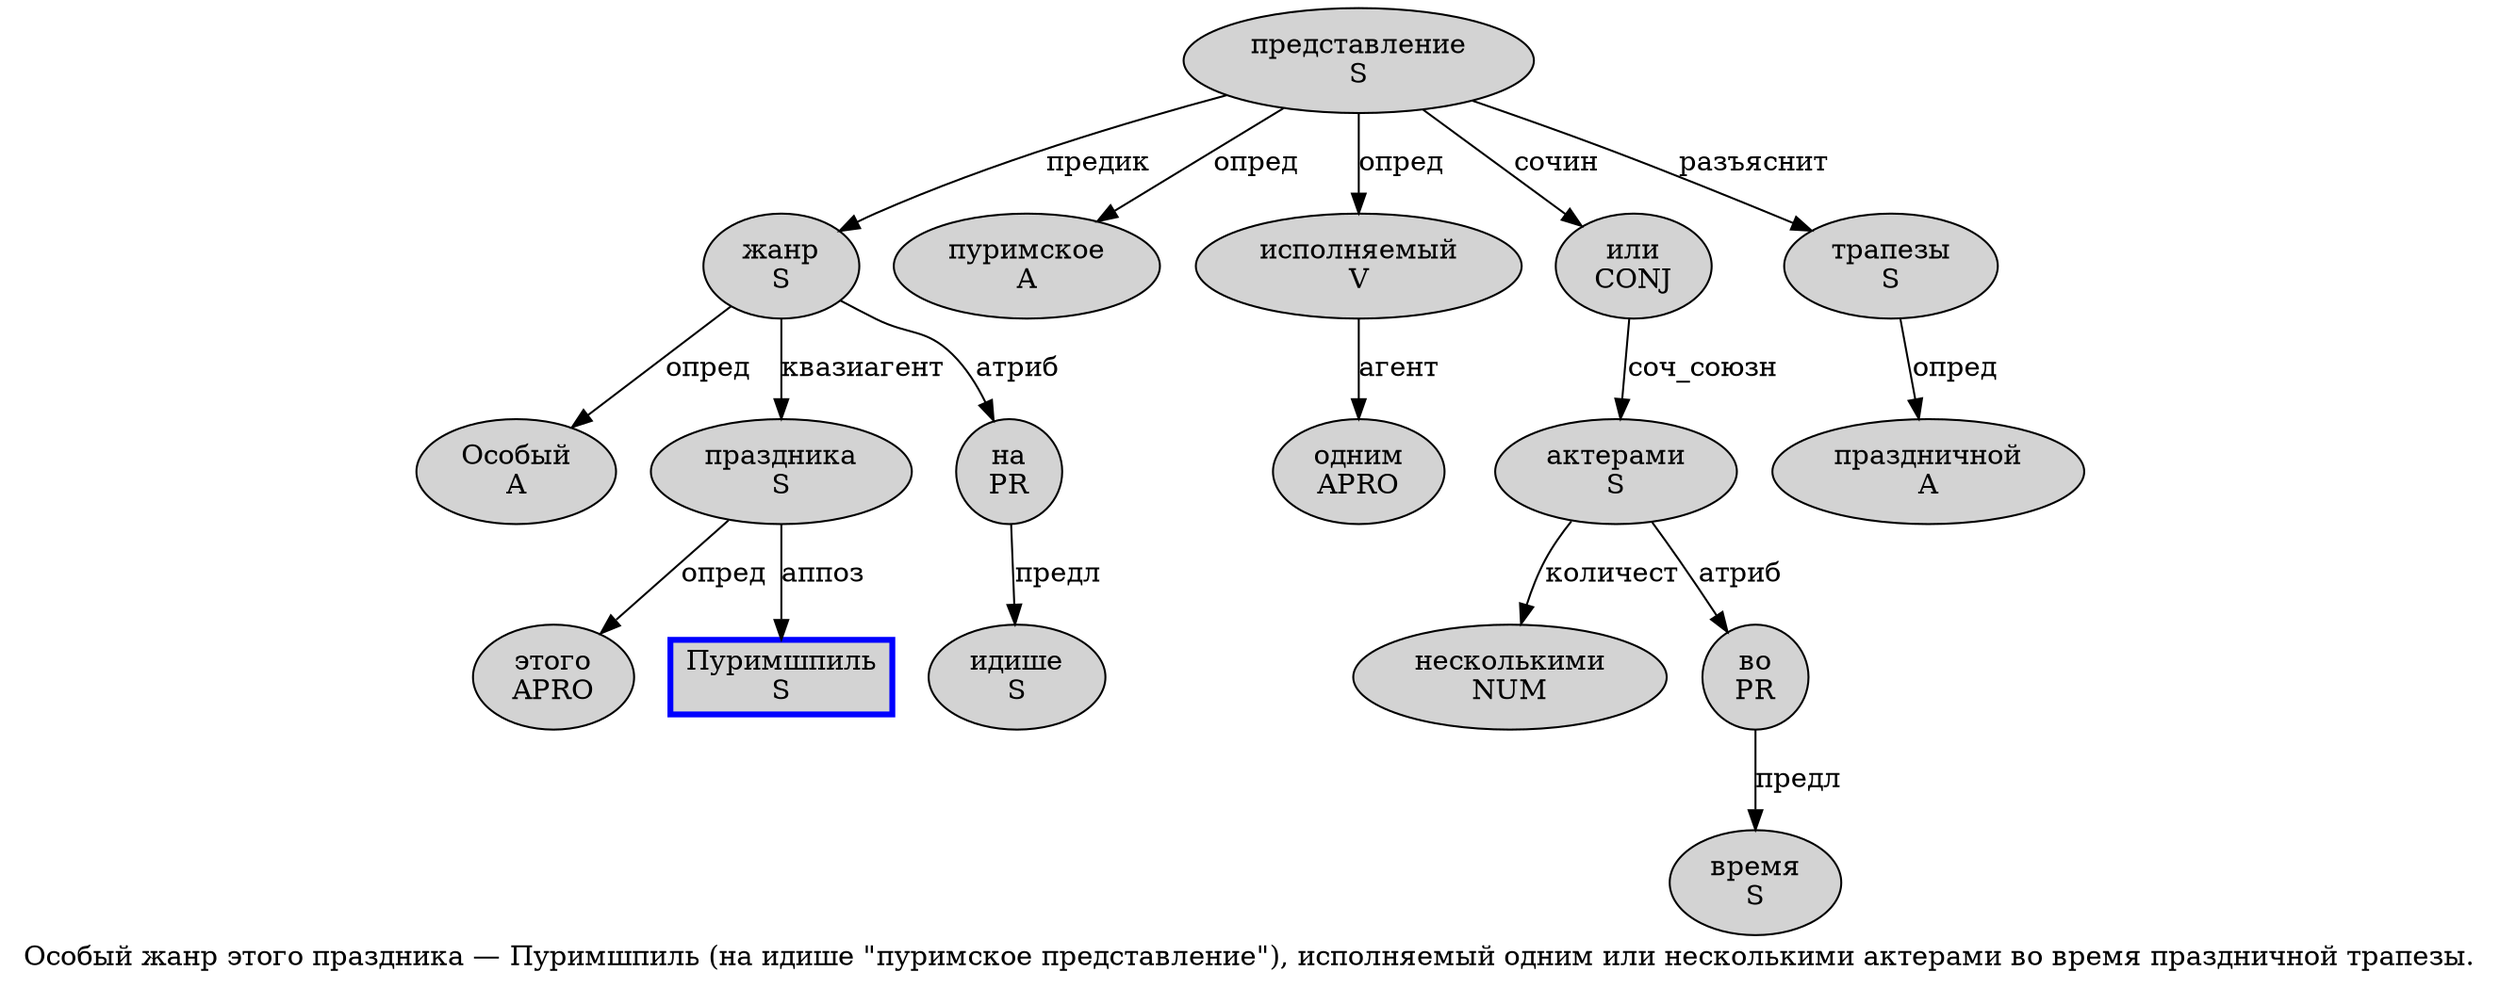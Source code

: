 digraph SENTENCE_426 {
	graph [label="Особый жанр этого праздника — Пуримшпиль (на идишe \"пуримское представление\"), исполняемый одним или несколькими актерами во время праздничной трапезы."]
	node [style=filled]
		0 [label="Особый
A" color="" fillcolor=lightgray penwidth=1 shape=ellipse]
		1 [label="жанр
S" color="" fillcolor=lightgray penwidth=1 shape=ellipse]
		2 [label="этого
APRO" color="" fillcolor=lightgray penwidth=1 shape=ellipse]
		3 [label="праздника
S" color="" fillcolor=lightgray penwidth=1 shape=ellipse]
		5 [label="Пуримшпиль
S" color=blue fillcolor=lightgray penwidth=3 shape=box]
		7 [label="на
PR" color="" fillcolor=lightgray penwidth=1 shape=ellipse]
		8 [label="идишe
S" color="" fillcolor=lightgray penwidth=1 shape=ellipse]
		10 [label="пуримское
A" color="" fillcolor=lightgray penwidth=1 shape=ellipse]
		11 [label="представление
S" color="" fillcolor=lightgray penwidth=1 shape=ellipse]
		15 [label="исполняемый
V" color="" fillcolor=lightgray penwidth=1 shape=ellipse]
		16 [label="одним
APRO" color="" fillcolor=lightgray penwidth=1 shape=ellipse]
		17 [label="или
CONJ" color="" fillcolor=lightgray penwidth=1 shape=ellipse]
		18 [label="несколькими
NUM" color="" fillcolor=lightgray penwidth=1 shape=ellipse]
		19 [label="актерами
S" color="" fillcolor=lightgray penwidth=1 shape=ellipse]
		20 [label="во
PR" color="" fillcolor=lightgray penwidth=1 shape=ellipse]
		21 [label="время
S" color="" fillcolor=lightgray penwidth=1 shape=ellipse]
		22 [label="праздничной
A" color="" fillcolor=lightgray penwidth=1 shape=ellipse]
		23 [label="трапезы
S" color="" fillcolor=lightgray penwidth=1 shape=ellipse]
			1 -> 0 [label="опред"]
			1 -> 3 [label="квазиагент"]
			1 -> 7 [label="атриб"]
			15 -> 16 [label="агент"]
			19 -> 18 [label="количест"]
			19 -> 20 [label="атриб"]
			3 -> 2 [label="опред"]
			3 -> 5 [label="аппоз"]
			17 -> 19 [label="соч_союзн"]
			7 -> 8 [label="предл"]
			20 -> 21 [label="предл"]
			11 -> 1 [label="предик"]
			11 -> 10 [label="опред"]
			11 -> 15 [label="опред"]
			11 -> 17 [label="сочин"]
			11 -> 23 [label="разъяснит"]
			23 -> 22 [label="опред"]
}